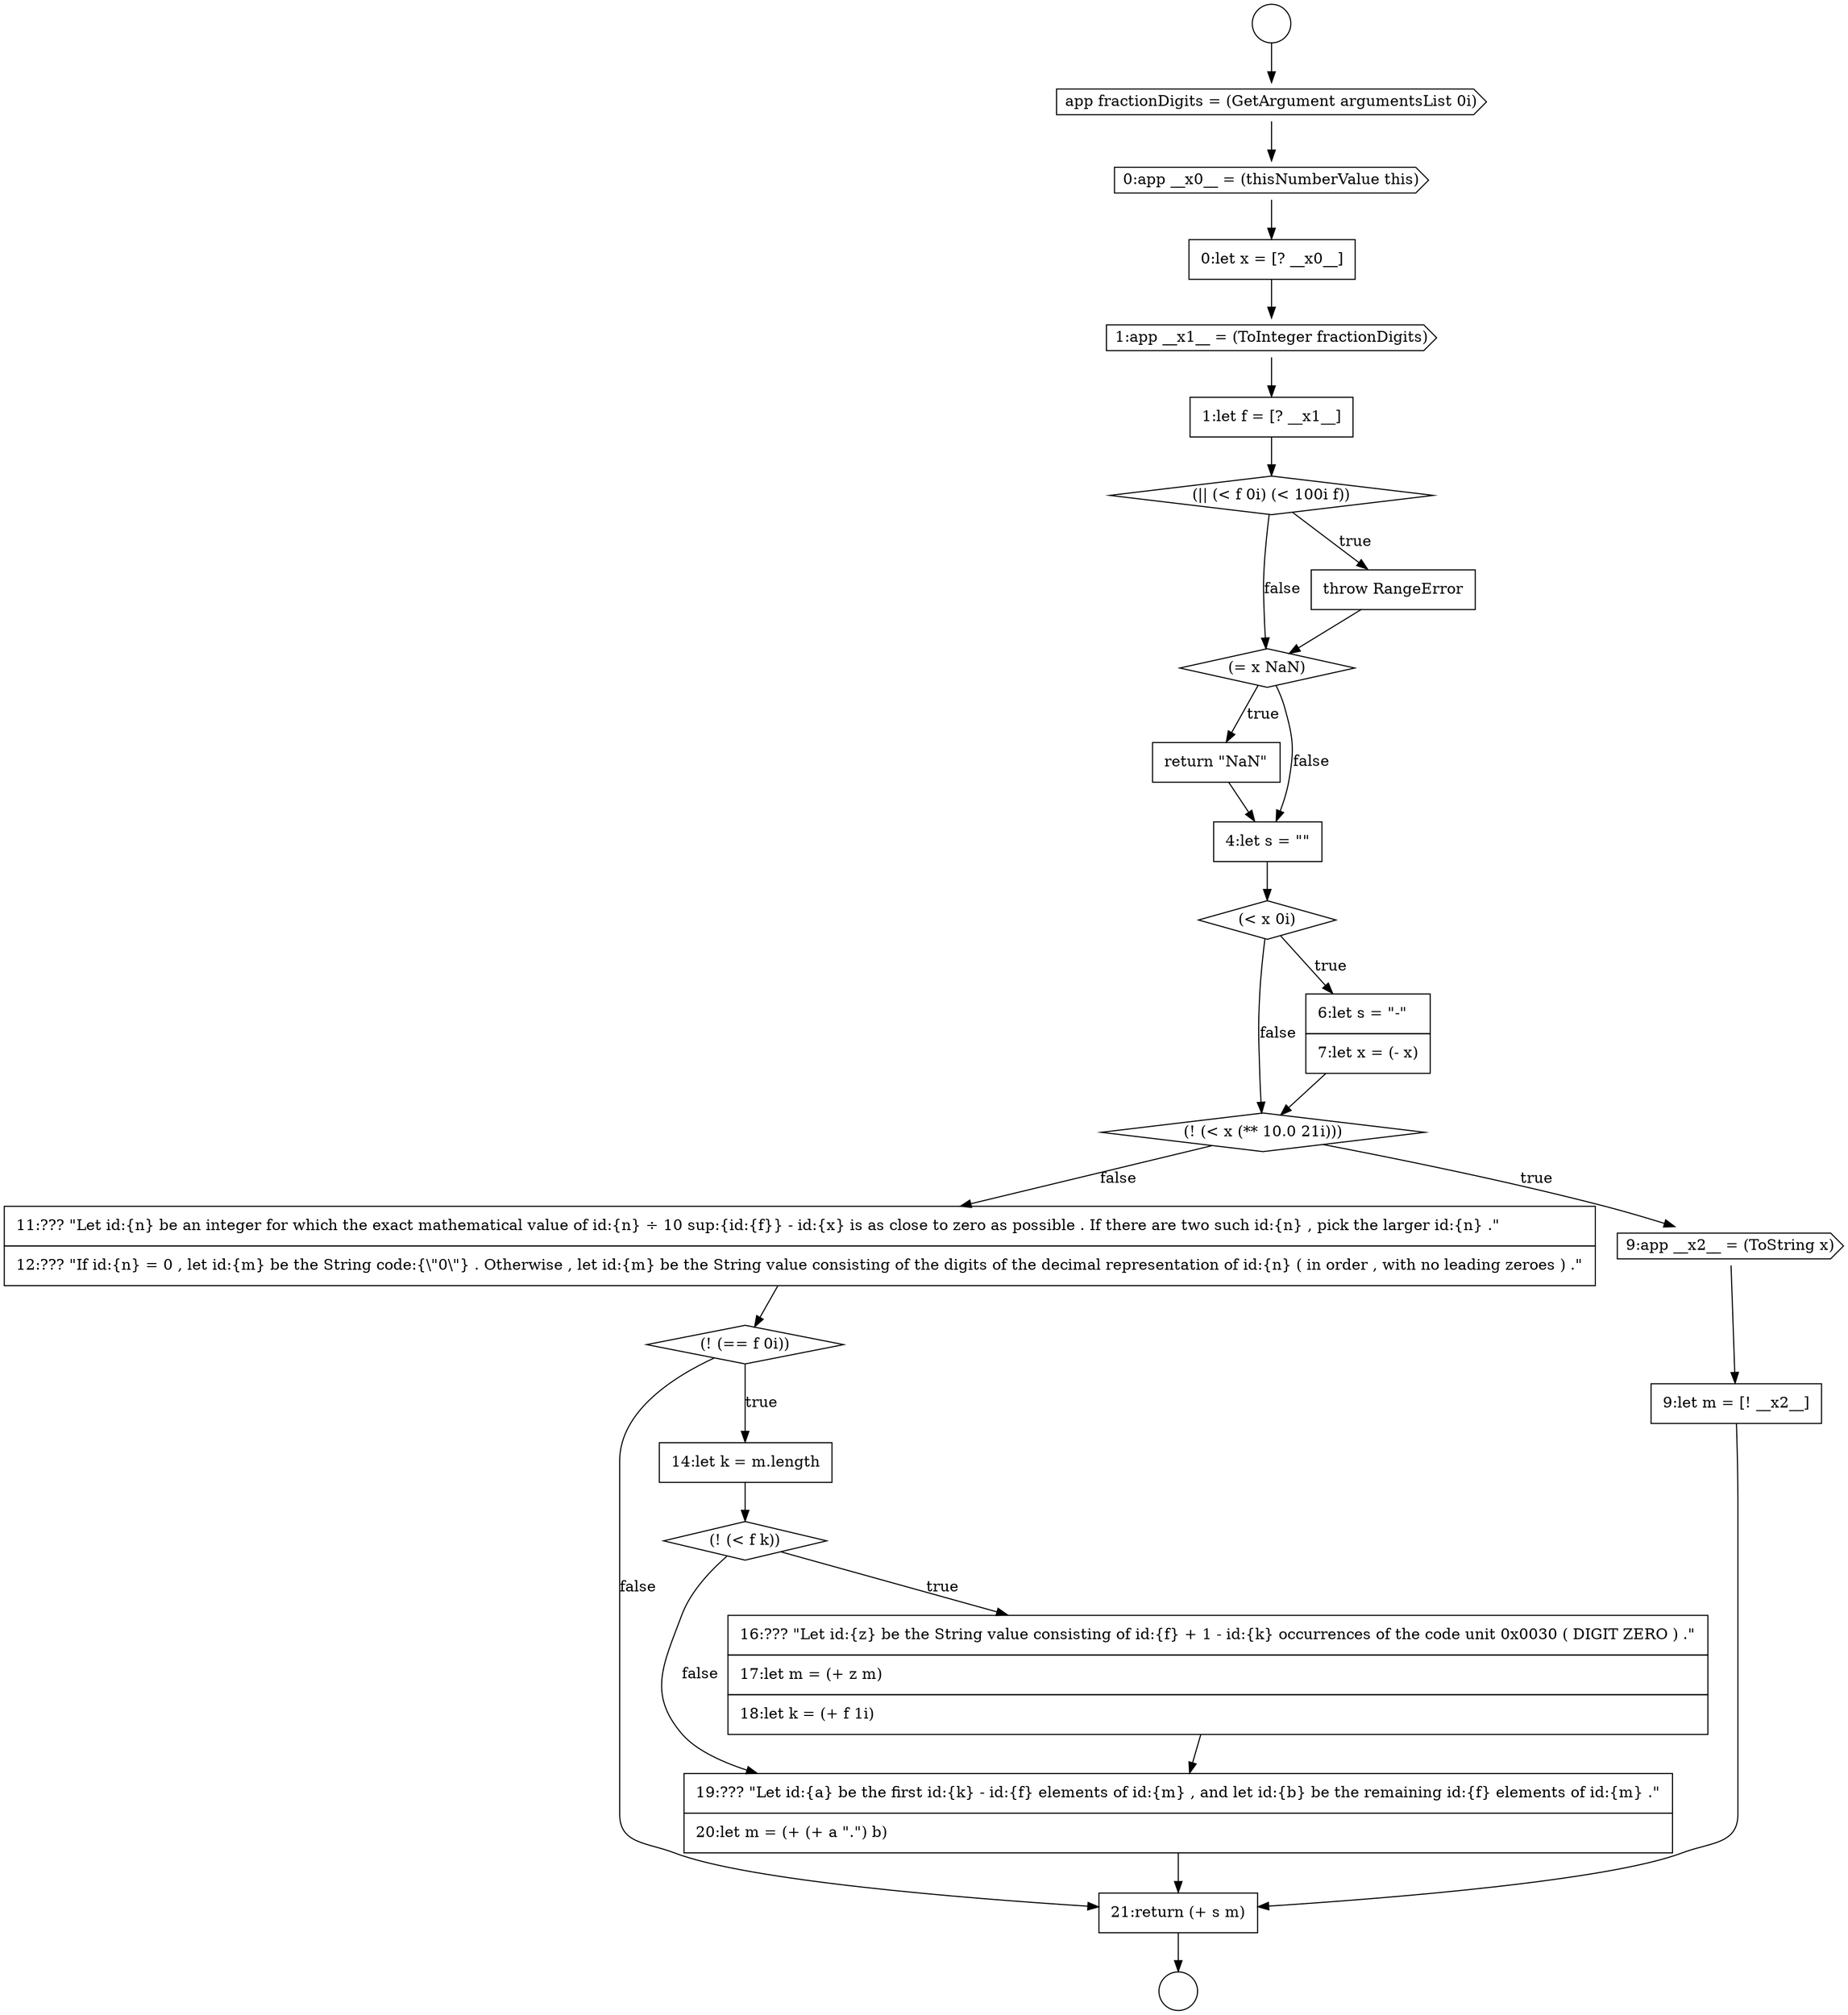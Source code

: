 digraph {
  node11885 [shape=cds, label=<<font color="black">app fractionDigits = (GetArgument argumentsList 0i)</font>> color="black" fillcolor="white" style=filled]
  node11897 [shape=diamond, label=<<font color="black">(! (&lt; x (** 10.0 21i)))</font>> color="black" fillcolor="white" style=filled]
  node11884 [shape=circle label=" " color="black" fillcolor="white" style=filled]
  node11892 [shape=diamond, label=<<font color="black">(= x NaN)</font>> color="black" fillcolor="white" style=filled]
  node11888 [shape=cds, label=<<font color="black">1:app __x1__ = (ToInteger fractionDigits)</font>> color="black" fillcolor="white" style=filled]
  node11901 [shape=diamond, label=<<font color="black">(! (== f 0i))</font>> color="black" fillcolor="white" style=filled]
  node11905 [shape=none, margin=0, label=<<font color="black">
    <table border="0" cellborder="1" cellspacing="0" cellpadding="10">
      <tr><td align="left">19:??? &quot;Let id:{a} be the first id:{k} - id:{f} elements of id:{m} , and let id:{b} be the remaining id:{f} elements of id:{m} .&quot;</td></tr>
      <tr><td align="left">20:let m = (+ (+ a &quot;.&quot;) b)</td></tr>
    </table>
  </font>> color="black" fillcolor="white" style=filled]
  node11900 [shape=none, margin=0, label=<<font color="black">
    <table border="0" cellborder="1" cellspacing="0" cellpadding="10">
      <tr><td align="left">11:??? &quot;Let id:{n} be an integer for which the exact mathematical value of id:{n} &divide; 10 sup:{id:{f}} - id:{x} is as close to zero as possible . If there are two such id:{n} , pick the larger id:{n} .&quot;</td></tr>
      <tr><td align="left">12:??? &quot;If id:{n} = 0 , let id:{m} be the String code:{\&quot;0\&quot;} . Otherwise , let id:{m} be the String value consisting of the digits of the decimal representation of id:{n} ( in order , with no leading zeroes ) .&quot;</td></tr>
    </table>
  </font>> color="black" fillcolor="white" style=filled]
  node11883 [shape=circle label=" " color="black" fillcolor="white" style=filled]
  node11893 [shape=none, margin=0, label=<<font color="black">
    <table border="0" cellborder="1" cellspacing="0" cellpadding="10">
      <tr><td align="left">return &quot;NaN&quot;</td></tr>
    </table>
  </font>> color="black" fillcolor="white" style=filled]
  node11887 [shape=none, margin=0, label=<<font color="black">
    <table border="0" cellborder="1" cellspacing="0" cellpadding="10">
      <tr><td align="left">0:let x = [? __x0__]</td></tr>
    </table>
  </font>> color="black" fillcolor="white" style=filled]
  node11889 [shape=none, margin=0, label=<<font color="black">
    <table border="0" cellborder="1" cellspacing="0" cellpadding="10">
      <tr><td align="left">1:let f = [? __x1__]</td></tr>
    </table>
  </font>> color="black" fillcolor="white" style=filled]
  node11906 [shape=none, margin=0, label=<<font color="black">
    <table border="0" cellborder="1" cellspacing="0" cellpadding="10">
      <tr><td align="left">21:return (+ s m)</td></tr>
    </table>
  </font>> color="black" fillcolor="white" style=filled]
  node11886 [shape=cds, label=<<font color="black">0:app __x0__ = (thisNumberValue this)</font>> color="black" fillcolor="white" style=filled]
  node11896 [shape=none, margin=0, label=<<font color="black">
    <table border="0" cellborder="1" cellspacing="0" cellpadding="10">
      <tr><td align="left">6:let s = &quot;-&quot;</td></tr>
      <tr><td align="left">7:let x = (- x)</td></tr>
    </table>
  </font>> color="black" fillcolor="white" style=filled]
  node11895 [shape=diamond, label=<<font color="black">(&lt; x 0i)</font>> color="black" fillcolor="white" style=filled]
  node11898 [shape=cds, label=<<font color="black">9:app __x2__ = (ToString x)</font>> color="black" fillcolor="white" style=filled]
  node11891 [shape=none, margin=0, label=<<font color="black">
    <table border="0" cellborder="1" cellspacing="0" cellpadding="10">
      <tr><td align="left">throw RangeError</td></tr>
    </table>
  </font>> color="black" fillcolor="white" style=filled]
  node11902 [shape=none, margin=0, label=<<font color="black">
    <table border="0" cellborder="1" cellspacing="0" cellpadding="10">
      <tr><td align="left">14:let k = m.length</td></tr>
    </table>
  </font>> color="black" fillcolor="white" style=filled]
  node11899 [shape=none, margin=0, label=<<font color="black">
    <table border="0" cellborder="1" cellspacing="0" cellpadding="10">
      <tr><td align="left">9:let m = [! __x2__]</td></tr>
    </table>
  </font>> color="black" fillcolor="white" style=filled]
  node11904 [shape=none, margin=0, label=<<font color="black">
    <table border="0" cellborder="1" cellspacing="0" cellpadding="10">
      <tr><td align="left">16:??? &quot;Let id:{z} be the String value consisting of id:{f} + 1 - id:{k} occurrences of the code unit 0x0030 ( DIGIT ZERO ) .&quot;</td></tr>
      <tr><td align="left">17:let m = (+ z m)</td></tr>
      <tr><td align="left">18:let k = (+ f 1i)</td></tr>
    </table>
  </font>> color="black" fillcolor="white" style=filled]
  node11894 [shape=none, margin=0, label=<<font color="black">
    <table border="0" cellborder="1" cellspacing="0" cellpadding="10">
      <tr><td align="left">4:let s = &quot;&quot;</td></tr>
    </table>
  </font>> color="black" fillcolor="white" style=filled]
  node11903 [shape=diamond, label=<<font color="black">(! (&lt; f k))</font>> color="black" fillcolor="white" style=filled]
  node11890 [shape=diamond, label=<<font color="black">(|| (&lt; f 0i) (&lt; 100i f))</font>> color="black" fillcolor="white" style=filled]
  node11893 -> node11894 [ color="black"]
  node11886 -> node11887 [ color="black"]
  node11889 -> node11890 [ color="black"]
  node11903 -> node11904 [label=<<font color="black">true</font>> color="black"]
  node11903 -> node11905 [label=<<font color="black">false</font>> color="black"]
  node11888 -> node11889 [ color="black"]
  node11906 -> node11884 [ color="black"]
  node11904 -> node11905 [ color="black"]
  node11902 -> node11903 [ color="black"]
  node11892 -> node11893 [label=<<font color="black">true</font>> color="black"]
  node11892 -> node11894 [label=<<font color="black">false</font>> color="black"]
  node11883 -> node11885 [ color="black"]
  node11891 -> node11892 [ color="black"]
  node11896 -> node11897 [ color="black"]
  node11900 -> node11901 [ color="black"]
  node11899 -> node11906 [ color="black"]
  node11905 -> node11906 [ color="black"]
  node11885 -> node11886 [ color="black"]
  node11901 -> node11902 [label=<<font color="black">true</font>> color="black"]
  node11901 -> node11906 [label=<<font color="black">false</font>> color="black"]
  node11897 -> node11898 [label=<<font color="black">true</font>> color="black"]
  node11897 -> node11900 [label=<<font color="black">false</font>> color="black"]
  node11890 -> node11891 [label=<<font color="black">true</font>> color="black"]
  node11890 -> node11892 [label=<<font color="black">false</font>> color="black"]
  node11898 -> node11899 [ color="black"]
  node11894 -> node11895 [ color="black"]
  node11887 -> node11888 [ color="black"]
  node11895 -> node11896 [label=<<font color="black">true</font>> color="black"]
  node11895 -> node11897 [label=<<font color="black">false</font>> color="black"]
}
